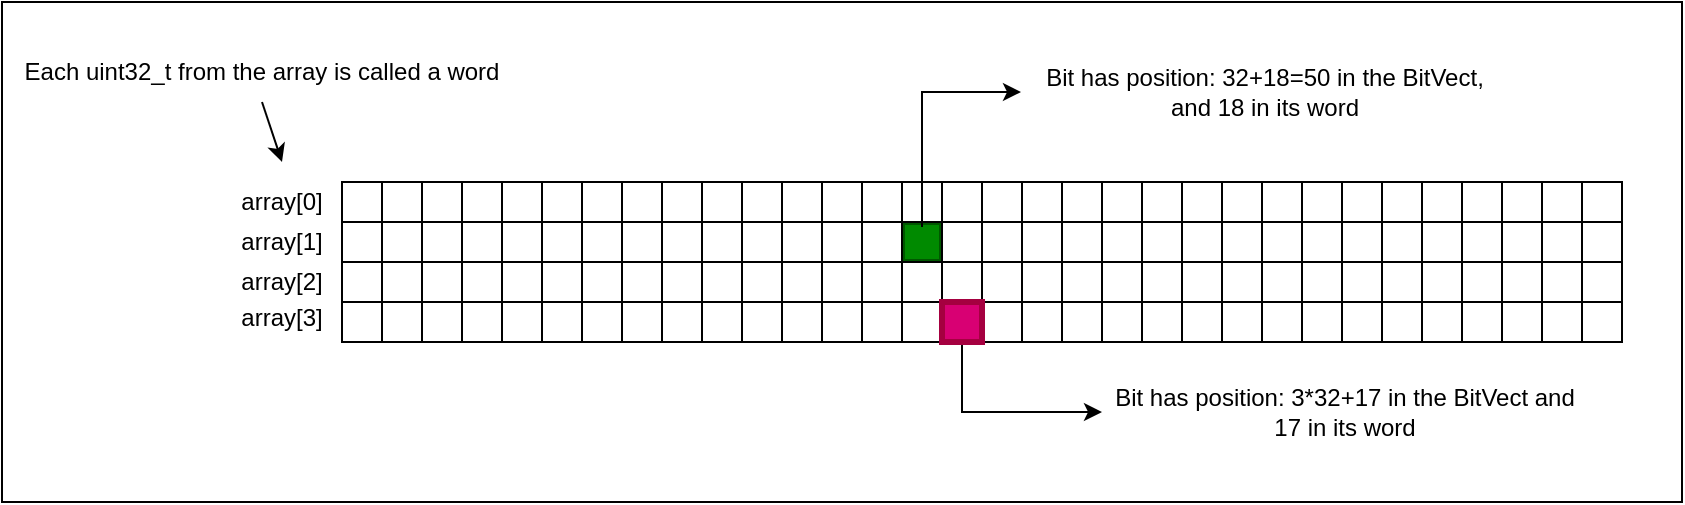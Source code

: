 <mxfile version="20.8.16" type="device"><diagram name="Page-1" id="c_q6Q5cBPocSGvb-p24m"><mxGraphModel dx="928" dy="712" grid="1" gridSize="10" guides="1" tooltips="1" connect="1" arrows="1" fold="1" page="1" pageScale="1" pageWidth="827" pageHeight="1169" math="0" shadow="0"><root><mxCell id="0"/><mxCell id="1" parent="0"/><mxCell id="E0NckeXF04tXd7d8cYUQ-365" value="" style="rounded=0;whiteSpace=wrap;html=1;strokeWidth=1;" vertex="1" parent="1"><mxGeometry x="230" y="30" width="840" height="250" as="geometry"/></mxCell><mxCell id="E0NckeXF04tXd7d8cYUQ-157" value="" style="rounded=0;whiteSpace=wrap;html=1;fillColor=#008a00;strokeColor=#005700;strokeWidth=3;fontColor=#ffffff;" vertex="1" parent="1"><mxGeometry x="680" y="140" width="20" height="20" as="geometry"/></mxCell><mxCell id="E0NckeXF04tXd7d8cYUQ-44" value="" style="rounded=0;whiteSpace=wrap;html=1;" vertex="1" parent="1"><mxGeometry x="500" y="120" width="20" height="20" as="geometry"/></mxCell><mxCell id="E0NckeXF04tXd7d8cYUQ-60" value="" style="shape=image;verticalLabelPosition=bottom;labelBackgroundColor=default;verticalAlign=top;aspect=fixed;imageAspect=0;image=https://cdn-icons-png.flaticon.com/512/5797/5797939.png;" vertex="1" parent="1"><mxGeometry x="502" y="122" width="16" height="16" as="geometry"/></mxCell><mxCell id="E0NckeXF04tXd7d8cYUQ-64" value="" style="rounded=0;whiteSpace=wrap;html=1;" vertex="1" parent="1"><mxGeometry x="460" y="120" width="20" height="20" as="geometry"/></mxCell><mxCell id="E0NckeXF04tXd7d8cYUQ-65" value="" style="rounded=0;whiteSpace=wrap;html=1;" vertex="1" parent="1"><mxGeometry x="480" y="120" width="20" height="20" as="geometry"/></mxCell><mxCell id="E0NckeXF04tXd7d8cYUQ-66" value="" style="shape=image;verticalLabelPosition=bottom;labelBackgroundColor=default;verticalAlign=top;aspect=fixed;imageAspect=0;image=https://cdn-icons-png.flaticon.com/512/5797/5797939.png;" vertex="1" parent="1"><mxGeometry x="462" y="122" width="16" height="16" as="geometry"/></mxCell><mxCell id="E0NckeXF04tXd7d8cYUQ-67" value="" style="shape=image;verticalLabelPosition=bottom;labelBackgroundColor=default;verticalAlign=top;aspect=fixed;imageAspect=0;image=https://cdn-icons-png.flaticon.com/512/1377/1377269.png;" vertex="1" parent="1"><mxGeometry x="482.5" y="122.5" width="15" height="15" as="geometry"/></mxCell><mxCell id="E0NckeXF04tXd7d8cYUQ-72" value="" style="rounded=0;whiteSpace=wrap;html=1;" vertex="1" parent="1"><mxGeometry x="420" y="120" width="20" height="20" as="geometry"/></mxCell><mxCell id="E0NckeXF04tXd7d8cYUQ-73" value="" style="rounded=0;whiteSpace=wrap;html=1;" vertex="1" parent="1"><mxGeometry x="440" y="120" width="20" height="20" as="geometry"/></mxCell><mxCell id="E0NckeXF04tXd7d8cYUQ-74" value="" style="shape=image;verticalLabelPosition=bottom;labelBackgroundColor=default;verticalAlign=top;aspect=fixed;imageAspect=0;image=https://cdn-icons-png.flaticon.com/512/5797/5797939.png;" vertex="1" parent="1"><mxGeometry x="422" y="122" width="16" height="16" as="geometry"/></mxCell><mxCell id="E0NckeXF04tXd7d8cYUQ-75" value="" style="shape=image;verticalLabelPosition=bottom;labelBackgroundColor=default;verticalAlign=top;aspect=fixed;imageAspect=0;image=https://cdn-icons-png.flaticon.com/512/1377/1377269.png;" vertex="1" parent="1"><mxGeometry x="442.5" y="122.5" width="15" height="15" as="geometry"/></mxCell><mxCell id="E0NckeXF04tXd7d8cYUQ-76" value="" style="rounded=0;whiteSpace=wrap;html=1;" vertex="1" parent="1"><mxGeometry x="400" y="120" width="20" height="20" as="geometry"/></mxCell><mxCell id="E0NckeXF04tXd7d8cYUQ-77" value="" style="shape=image;verticalLabelPosition=bottom;labelBackgroundColor=default;verticalAlign=top;aspect=fixed;imageAspect=0;image=https://cdn-icons-png.flaticon.com/512/5797/5797939.png;" vertex="1" parent="1"><mxGeometry x="402" y="122" width="16" height="16" as="geometry"/></mxCell><mxCell id="E0NckeXF04tXd7d8cYUQ-82" value="" style="rounded=0;whiteSpace=wrap;html=1;" vertex="1" parent="1"><mxGeometry x="620" y="120" width="20" height="20" as="geometry"/></mxCell><mxCell id="E0NckeXF04tXd7d8cYUQ-83" value="" style="shape=image;verticalLabelPosition=bottom;labelBackgroundColor=default;verticalAlign=top;aspect=fixed;imageAspect=0;image=https://cdn-icons-png.flaticon.com/512/5797/5797939.png;" vertex="1" parent="1"><mxGeometry x="622" y="122" width="16" height="16" as="geometry"/></mxCell><mxCell id="E0NckeXF04tXd7d8cYUQ-84" value="" style="rounded=0;whiteSpace=wrap;html=1;" vertex="1" parent="1"><mxGeometry x="580" y="120" width="20" height="20" as="geometry"/></mxCell><mxCell id="E0NckeXF04tXd7d8cYUQ-85" value="" style="rounded=0;whiteSpace=wrap;html=1;" vertex="1" parent="1"><mxGeometry x="600" y="120" width="20" height="20" as="geometry"/></mxCell><mxCell id="E0NckeXF04tXd7d8cYUQ-86" value="" style="shape=image;verticalLabelPosition=bottom;labelBackgroundColor=default;verticalAlign=top;aspect=fixed;imageAspect=0;image=https://cdn-icons-png.flaticon.com/512/5797/5797939.png;" vertex="1" parent="1"><mxGeometry x="582" y="122" width="16" height="16" as="geometry"/></mxCell><mxCell id="E0NckeXF04tXd7d8cYUQ-87" value="" style="shape=image;verticalLabelPosition=bottom;labelBackgroundColor=default;verticalAlign=top;aspect=fixed;imageAspect=0;image=https://cdn-icons-png.flaticon.com/512/1377/1377269.png;" vertex="1" parent="1"><mxGeometry x="602.5" y="122.5" width="15" height="15" as="geometry"/></mxCell><mxCell id="E0NckeXF04tXd7d8cYUQ-88" value="" style="rounded=0;whiteSpace=wrap;html=1;" vertex="1" parent="1"><mxGeometry x="540" y="120" width="20" height="20" as="geometry"/></mxCell><mxCell id="E0NckeXF04tXd7d8cYUQ-89" value="" style="rounded=0;whiteSpace=wrap;html=1;" vertex="1" parent="1"><mxGeometry x="560" y="120" width="20" height="20" as="geometry"/></mxCell><mxCell id="E0NckeXF04tXd7d8cYUQ-90" value="" style="shape=image;verticalLabelPosition=bottom;labelBackgroundColor=default;verticalAlign=top;aspect=fixed;imageAspect=0;image=https://cdn-icons-png.flaticon.com/512/5797/5797939.png;" vertex="1" parent="1"><mxGeometry x="542" y="122" width="16" height="16" as="geometry"/></mxCell><mxCell id="E0NckeXF04tXd7d8cYUQ-91" value="" style="shape=image;verticalLabelPosition=bottom;labelBackgroundColor=default;verticalAlign=top;aspect=fixed;imageAspect=0;image=https://cdn-icons-png.flaticon.com/512/1377/1377269.png;" vertex="1" parent="1"><mxGeometry x="562.5" y="122.5" width="15" height="15" as="geometry"/></mxCell><mxCell id="E0NckeXF04tXd7d8cYUQ-92" value="" style="rounded=0;whiteSpace=wrap;html=1;" vertex="1" parent="1"><mxGeometry x="520" y="120" width="20" height="20" as="geometry"/></mxCell><mxCell id="E0NckeXF04tXd7d8cYUQ-93" value="" style="shape=image;verticalLabelPosition=bottom;labelBackgroundColor=default;verticalAlign=top;aspect=fixed;imageAspect=0;image=https://cdn-icons-png.flaticon.com/512/5797/5797939.png;" vertex="1" parent="1"><mxGeometry x="522" y="122" width="16" height="16" as="geometry"/></mxCell><mxCell id="E0NckeXF04tXd7d8cYUQ-94" value="" style="rounded=0;whiteSpace=wrap;html=1;" vertex="1" parent="1"><mxGeometry x="660" y="120" width="20" height="20" as="geometry"/></mxCell><mxCell id="E0NckeXF04tXd7d8cYUQ-95" value="" style="shape=image;verticalLabelPosition=bottom;labelBackgroundColor=default;verticalAlign=top;aspect=fixed;imageAspect=0;image=https://cdn-icons-png.flaticon.com/512/5797/5797939.png;" vertex="1" parent="1"><mxGeometry x="662" y="122" width="16" height="16" as="geometry"/></mxCell><mxCell id="E0NckeXF04tXd7d8cYUQ-96" value="" style="rounded=0;whiteSpace=wrap;html=1;" vertex="1" parent="1"><mxGeometry x="640" y="120" width="20" height="20" as="geometry"/></mxCell><mxCell id="E0NckeXF04tXd7d8cYUQ-97" value="" style="shape=image;verticalLabelPosition=bottom;labelBackgroundColor=default;verticalAlign=top;aspect=fixed;imageAspect=0;image=https://cdn-icons-png.flaticon.com/512/5797/5797939.png;" vertex="1" parent="1"><mxGeometry x="642" y="122" width="16" height="16" as="geometry"/></mxCell><mxCell id="E0NckeXF04tXd7d8cYUQ-98" value="" style="rounded=0;whiteSpace=wrap;html=1;" vertex="1" parent="1"><mxGeometry x="820" y="120" width="20" height="20" as="geometry"/></mxCell><mxCell id="E0NckeXF04tXd7d8cYUQ-99" value="" style="shape=image;verticalLabelPosition=bottom;labelBackgroundColor=default;verticalAlign=top;aspect=fixed;imageAspect=0;image=https://cdn-icons-png.flaticon.com/512/5797/5797939.png;" vertex="1" parent="1"><mxGeometry x="822" y="122" width="16" height="16" as="geometry"/></mxCell><mxCell id="E0NckeXF04tXd7d8cYUQ-100" value="" style="rounded=0;whiteSpace=wrap;html=1;" vertex="1" parent="1"><mxGeometry x="780" y="120" width="20" height="20" as="geometry"/></mxCell><mxCell id="E0NckeXF04tXd7d8cYUQ-101" value="" style="rounded=0;whiteSpace=wrap;html=1;" vertex="1" parent="1"><mxGeometry x="800" y="120" width="20" height="20" as="geometry"/></mxCell><mxCell id="E0NckeXF04tXd7d8cYUQ-102" value="" style="shape=image;verticalLabelPosition=bottom;labelBackgroundColor=default;verticalAlign=top;aspect=fixed;imageAspect=0;image=https://cdn-icons-png.flaticon.com/512/5797/5797939.png;" vertex="1" parent="1"><mxGeometry x="782" y="122" width="16" height="16" as="geometry"/></mxCell><mxCell id="E0NckeXF04tXd7d8cYUQ-103" value="" style="shape=image;verticalLabelPosition=bottom;labelBackgroundColor=default;verticalAlign=top;aspect=fixed;imageAspect=0;image=https://cdn-icons-png.flaticon.com/512/1377/1377269.png;" vertex="1" parent="1"><mxGeometry x="802.5" y="122.5" width="15" height="15" as="geometry"/></mxCell><mxCell id="E0NckeXF04tXd7d8cYUQ-104" value="" style="rounded=0;whiteSpace=wrap;html=1;" vertex="1" parent="1"><mxGeometry x="740" y="120" width="20" height="20" as="geometry"/></mxCell><mxCell id="E0NckeXF04tXd7d8cYUQ-105" value="" style="rounded=0;whiteSpace=wrap;html=1;" vertex="1" parent="1"><mxGeometry x="760" y="120" width="20" height="20" as="geometry"/></mxCell><mxCell id="E0NckeXF04tXd7d8cYUQ-106" value="" style="shape=image;verticalLabelPosition=bottom;labelBackgroundColor=default;verticalAlign=top;aspect=fixed;imageAspect=0;image=https://cdn-icons-png.flaticon.com/512/5797/5797939.png;" vertex="1" parent="1"><mxGeometry x="742" y="122" width="16" height="16" as="geometry"/></mxCell><mxCell id="E0NckeXF04tXd7d8cYUQ-107" value="" style="shape=image;verticalLabelPosition=bottom;labelBackgroundColor=default;verticalAlign=top;aspect=fixed;imageAspect=0;image=https://cdn-icons-png.flaticon.com/512/1377/1377269.png;" vertex="1" parent="1"><mxGeometry x="762.5" y="122.5" width="15" height="15" as="geometry"/></mxCell><mxCell id="E0NckeXF04tXd7d8cYUQ-108" value="" style="rounded=0;whiteSpace=wrap;html=1;" vertex="1" parent="1"><mxGeometry x="720" y="120" width="20" height="20" as="geometry"/></mxCell><mxCell id="E0NckeXF04tXd7d8cYUQ-109" value="" style="shape=image;verticalLabelPosition=bottom;labelBackgroundColor=default;verticalAlign=top;aspect=fixed;imageAspect=0;image=https://cdn-icons-png.flaticon.com/512/5797/5797939.png;" vertex="1" parent="1"><mxGeometry x="722" y="122" width="16" height="16" as="geometry"/></mxCell><mxCell id="E0NckeXF04tXd7d8cYUQ-110" value="" style="rounded=0;whiteSpace=wrap;html=1;" vertex="1" parent="1"><mxGeometry x="700" y="120" width="20" height="20" as="geometry"/></mxCell><mxCell id="E0NckeXF04tXd7d8cYUQ-111" value="" style="shape=image;verticalLabelPosition=bottom;labelBackgroundColor=default;verticalAlign=top;aspect=fixed;imageAspect=0;image=https://cdn-icons-png.flaticon.com/512/5797/5797939.png;" vertex="1" parent="1"><mxGeometry x="702" y="122" width="16" height="16" as="geometry"/></mxCell><mxCell id="E0NckeXF04tXd7d8cYUQ-112" value="" style="rounded=0;whiteSpace=wrap;html=1;" vertex="1" parent="1"><mxGeometry x="680" y="120" width="20" height="20" as="geometry"/></mxCell><mxCell id="E0NckeXF04tXd7d8cYUQ-113" value="" style="shape=image;verticalLabelPosition=bottom;labelBackgroundColor=default;verticalAlign=top;aspect=fixed;imageAspect=0;image=https://cdn-icons-png.flaticon.com/512/5797/5797939.png;" vertex="1" parent="1"><mxGeometry x="682" y="122" width="16" height="16" as="geometry"/></mxCell><mxCell id="E0NckeXF04tXd7d8cYUQ-114" value="" style="rounded=0;whiteSpace=wrap;html=1;" vertex="1" parent="1"><mxGeometry x="840" y="120" width="20" height="20" as="geometry"/></mxCell><mxCell id="E0NckeXF04tXd7d8cYUQ-115" value="" style="shape=image;verticalLabelPosition=bottom;labelBackgroundColor=default;verticalAlign=top;aspect=fixed;imageAspect=0;image=https://cdn-icons-png.flaticon.com/512/5797/5797939.png;" vertex="1" parent="1"><mxGeometry x="842" y="122" width="16" height="16" as="geometry"/></mxCell><mxCell id="E0NckeXF04tXd7d8cYUQ-116" value="" style="rounded=0;whiteSpace=wrap;html=1;" vertex="1" parent="1"><mxGeometry x="1000" y="120" width="20" height="20" as="geometry"/></mxCell><mxCell id="E0NckeXF04tXd7d8cYUQ-117" value="" style="shape=image;verticalLabelPosition=bottom;labelBackgroundColor=default;verticalAlign=top;aspect=fixed;imageAspect=0;image=https://cdn-icons-png.flaticon.com/512/5797/5797939.png;" vertex="1" parent="1"><mxGeometry x="1002" y="122" width="16" height="16" as="geometry"/></mxCell><mxCell id="E0NckeXF04tXd7d8cYUQ-118" value="" style="rounded=0;whiteSpace=wrap;html=1;" vertex="1" parent="1"><mxGeometry x="960" y="120" width="20" height="20" as="geometry"/></mxCell><mxCell id="E0NckeXF04tXd7d8cYUQ-119" value="" style="rounded=0;whiteSpace=wrap;html=1;" vertex="1" parent="1"><mxGeometry x="980" y="120" width="20" height="20" as="geometry"/></mxCell><mxCell id="E0NckeXF04tXd7d8cYUQ-120" value="" style="shape=image;verticalLabelPosition=bottom;labelBackgroundColor=default;verticalAlign=top;aspect=fixed;imageAspect=0;image=https://cdn-icons-png.flaticon.com/512/5797/5797939.png;" vertex="1" parent="1"><mxGeometry x="962" y="122" width="16" height="16" as="geometry"/></mxCell><mxCell id="E0NckeXF04tXd7d8cYUQ-121" value="" style="shape=image;verticalLabelPosition=bottom;labelBackgroundColor=default;verticalAlign=top;aspect=fixed;imageAspect=0;image=https://cdn-icons-png.flaticon.com/512/1377/1377269.png;" vertex="1" parent="1"><mxGeometry x="982.5" y="122.5" width="15" height="15" as="geometry"/></mxCell><mxCell id="E0NckeXF04tXd7d8cYUQ-122" value="" style="rounded=0;whiteSpace=wrap;html=1;" vertex="1" parent="1"><mxGeometry x="920" y="120" width="20" height="20" as="geometry"/></mxCell><mxCell id="E0NckeXF04tXd7d8cYUQ-123" value="" style="rounded=0;whiteSpace=wrap;html=1;" vertex="1" parent="1"><mxGeometry x="940" y="120" width="20" height="20" as="geometry"/></mxCell><mxCell id="E0NckeXF04tXd7d8cYUQ-124" value="" style="shape=image;verticalLabelPosition=bottom;labelBackgroundColor=default;verticalAlign=top;aspect=fixed;imageAspect=0;image=https://cdn-icons-png.flaticon.com/512/5797/5797939.png;" vertex="1" parent="1"><mxGeometry x="922" y="122" width="16" height="16" as="geometry"/></mxCell><mxCell id="E0NckeXF04tXd7d8cYUQ-125" value="" style="shape=image;verticalLabelPosition=bottom;labelBackgroundColor=default;verticalAlign=top;aspect=fixed;imageAspect=0;image=https://cdn-icons-png.flaticon.com/512/1377/1377269.png;" vertex="1" parent="1"><mxGeometry x="942.5" y="122.5" width="15" height="15" as="geometry"/></mxCell><mxCell id="E0NckeXF04tXd7d8cYUQ-126" value="" style="rounded=0;whiteSpace=wrap;html=1;" vertex="1" parent="1"><mxGeometry x="900" y="120" width="20" height="20" as="geometry"/></mxCell><mxCell id="E0NckeXF04tXd7d8cYUQ-127" value="" style="shape=image;verticalLabelPosition=bottom;labelBackgroundColor=default;verticalAlign=top;aspect=fixed;imageAspect=0;image=https://cdn-icons-png.flaticon.com/512/5797/5797939.png;" vertex="1" parent="1"><mxGeometry x="902" y="122" width="16" height="16" as="geometry"/></mxCell><mxCell id="E0NckeXF04tXd7d8cYUQ-128" value="" style="rounded=0;whiteSpace=wrap;html=1;" vertex="1" parent="1"><mxGeometry x="880" y="120" width="20" height="20" as="geometry"/></mxCell><mxCell id="E0NckeXF04tXd7d8cYUQ-129" value="" style="shape=image;verticalLabelPosition=bottom;labelBackgroundColor=default;verticalAlign=top;aspect=fixed;imageAspect=0;image=https://cdn-icons-png.flaticon.com/512/5797/5797939.png;" vertex="1" parent="1"><mxGeometry x="882" y="122" width="16" height="16" as="geometry"/></mxCell><mxCell id="E0NckeXF04tXd7d8cYUQ-130" value="" style="rounded=0;whiteSpace=wrap;html=1;" vertex="1" parent="1"><mxGeometry x="860" y="120" width="20" height="20" as="geometry"/></mxCell><mxCell id="E0NckeXF04tXd7d8cYUQ-131" value="" style="shape=image;verticalLabelPosition=bottom;labelBackgroundColor=default;verticalAlign=top;aspect=fixed;imageAspect=0;image=https://cdn-icons-png.flaticon.com/512/5797/5797939.png;" vertex="1" parent="1"><mxGeometry x="862" y="122" width="16" height="16" as="geometry"/></mxCell><mxCell id="E0NckeXF04tXd7d8cYUQ-132" value="" style="rounded=0;whiteSpace=wrap;html=1;" vertex="1" parent="1"><mxGeometry x="1020" y="120" width="20" height="20" as="geometry"/></mxCell><mxCell id="E0NckeXF04tXd7d8cYUQ-133" value="" style="shape=image;verticalLabelPosition=bottom;labelBackgroundColor=default;verticalAlign=top;aspect=fixed;imageAspect=0;image=https://cdn-icons-png.flaticon.com/512/5797/5797939.png;" vertex="1" parent="1"><mxGeometry x="1022" y="122" width="16" height="16" as="geometry"/></mxCell><mxCell id="E0NckeXF04tXd7d8cYUQ-134" value="" style="rounded=0;whiteSpace=wrap;html=1;" vertex="1" parent="1"><mxGeometry x="620" y="140" width="20" height="20" as="geometry"/></mxCell><mxCell id="E0NckeXF04tXd7d8cYUQ-135" value="" style="shape=image;verticalLabelPosition=bottom;labelBackgroundColor=default;verticalAlign=top;aspect=fixed;imageAspect=0;image=https://cdn-icons-png.flaticon.com/512/5797/5797939.png;" vertex="1" parent="1"><mxGeometry x="622" y="142" width="16" height="16" as="geometry"/></mxCell><mxCell id="E0NckeXF04tXd7d8cYUQ-136" value="" style="rounded=0;whiteSpace=wrap;html=1;" vertex="1" parent="1"><mxGeometry x="580" y="140" width="20" height="20" as="geometry"/></mxCell><mxCell id="E0NckeXF04tXd7d8cYUQ-137" value="" style="rounded=0;whiteSpace=wrap;html=1;" vertex="1" parent="1"><mxGeometry x="600" y="140" width="20" height="20" as="geometry"/></mxCell><mxCell id="E0NckeXF04tXd7d8cYUQ-138" value="" style="shape=image;verticalLabelPosition=bottom;labelBackgroundColor=default;verticalAlign=top;aspect=fixed;imageAspect=0;image=https://cdn-icons-png.flaticon.com/512/5797/5797939.png;" vertex="1" parent="1"><mxGeometry x="582" y="142" width="16" height="16" as="geometry"/></mxCell><mxCell id="E0NckeXF04tXd7d8cYUQ-139" value="" style="shape=image;verticalLabelPosition=bottom;labelBackgroundColor=default;verticalAlign=top;aspect=fixed;imageAspect=0;image=https://cdn-icons-png.flaticon.com/512/1377/1377269.png;" vertex="1" parent="1"><mxGeometry x="602.5" y="142.5" width="15" height="15" as="geometry"/></mxCell><mxCell id="E0NckeXF04tXd7d8cYUQ-140" value="" style="rounded=0;whiteSpace=wrap;html=1;" vertex="1" parent="1"><mxGeometry x="540" y="140" width="20" height="20" as="geometry"/></mxCell><mxCell id="E0NckeXF04tXd7d8cYUQ-141" value="" style="rounded=0;whiteSpace=wrap;html=1;" vertex="1" parent="1"><mxGeometry x="560" y="140" width="20" height="20" as="geometry"/></mxCell><mxCell id="E0NckeXF04tXd7d8cYUQ-142" value="" style="shape=image;verticalLabelPosition=bottom;labelBackgroundColor=default;verticalAlign=top;aspect=fixed;imageAspect=0;image=https://cdn-icons-png.flaticon.com/512/5797/5797939.png;" vertex="1" parent="1"><mxGeometry x="542" y="142" width="16" height="16" as="geometry"/></mxCell><mxCell id="E0NckeXF04tXd7d8cYUQ-143" value="" style="shape=image;verticalLabelPosition=bottom;labelBackgroundColor=default;verticalAlign=top;aspect=fixed;imageAspect=0;image=https://cdn-icons-png.flaticon.com/512/1377/1377269.png;" vertex="1" parent="1"><mxGeometry x="562.5" y="142.5" width="15" height="15" as="geometry"/></mxCell><mxCell id="E0NckeXF04tXd7d8cYUQ-144" value="" style="rounded=0;whiteSpace=wrap;html=1;" vertex="1" parent="1"><mxGeometry x="520" y="140" width="20" height="20" as="geometry"/></mxCell><mxCell id="E0NckeXF04tXd7d8cYUQ-145" value="" style="shape=image;verticalLabelPosition=bottom;labelBackgroundColor=default;verticalAlign=top;aspect=fixed;imageAspect=0;image=https://cdn-icons-png.flaticon.com/512/5797/5797939.png;" vertex="1" parent="1"><mxGeometry x="522" y="142" width="16" height="16" as="geometry"/></mxCell><mxCell id="E0NckeXF04tXd7d8cYUQ-146" value="" style="rounded=0;whiteSpace=wrap;html=1;" vertex="1" parent="1"><mxGeometry x="500" y="140" width="20" height="20" as="geometry"/></mxCell><mxCell id="E0NckeXF04tXd7d8cYUQ-147" value="" style="shape=image;verticalLabelPosition=bottom;labelBackgroundColor=default;verticalAlign=top;aspect=fixed;imageAspect=0;image=https://cdn-icons-png.flaticon.com/512/5797/5797939.png;" vertex="1" parent="1"><mxGeometry x="502" y="142" width="16" height="16" as="geometry"/></mxCell><mxCell id="E0NckeXF04tXd7d8cYUQ-148" value="" style="rounded=0;whiteSpace=wrap;html=1;" vertex="1" parent="1"><mxGeometry x="480" y="140" width="20" height="20" as="geometry"/></mxCell><mxCell id="E0NckeXF04tXd7d8cYUQ-149" value="" style="shape=image;verticalLabelPosition=bottom;labelBackgroundColor=default;verticalAlign=top;aspect=fixed;imageAspect=0;image=https://cdn-icons-png.flaticon.com/512/5797/5797939.png;" vertex="1" parent="1"><mxGeometry x="482" y="142" width="16" height="16" as="geometry"/></mxCell><mxCell id="E0NckeXF04tXd7d8cYUQ-150" value="" style="rounded=0;whiteSpace=wrap;html=1;" vertex="1" parent="1"><mxGeometry x="740" y="140" width="20" height="20" as="geometry"/></mxCell><mxCell id="E0NckeXF04tXd7d8cYUQ-151" value="" style="shape=image;verticalLabelPosition=bottom;labelBackgroundColor=default;verticalAlign=top;aspect=fixed;imageAspect=0;image=https://cdn-icons-png.flaticon.com/512/5797/5797939.png;" vertex="1" parent="1"><mxGeometry x="742" y="142" width="16" height="16" as="geometry"/></mxCell><mxCell id="E0NckeXF04tXd7d8cYUQ-152" value="" style="rounded=0;whiteSpace=wrap;html=1;" vertex="1" parent="1"><mxGeometry x="700" y="140" width="20" height="20" as="geometry"/></mxCell><mxCell id="E0NckeXF04tXd7d8cYUQ-153" value="" style="rounded=0;whiteSpace=wrap;html=1;" vertex="1" parent="1"><mxGeometry x="720" y="140" width="20" height="20" as="geometry"/></mxCell><mxCell id="E0NckeXF04tXd7d8cYUQ-154" value="" style="shape=image;verticalLabelPosition=bottom;labelBackgroundColor=default;verticalAlign=top;aspect=fixed;imageAspect=0;image=https://cdn-icons-png.flaticon.com/512/5797/5797939.png;imageBackground=none;strokeWidth=2;imageBorder=none;" vertex="1" parent="1"><mxGeometry x="702" y="142" width="16" height="16" as="geometry"/></mxCell><mxCell id="E0NckeXF04tXd7d8cYUQ-155" value="" style="shape=image;verticalLabelPosition=bottom;labelBackgroundColor=default;verticalAlign=top;aspect=fixed;imageAspect=0;image=https://cdn-icons-png.flaticon.com/512/1377/1377269.png;" vertex="1" parent="1"><mxGeometry x="722.5" y="142.5" width="15" height="15" as="geometry"/></mxCell><mxCell id="E0NckeXF04tXd7d8cYUQ-156" value="" style="rounded=0;whiteSpace=wrap;html=1;" vertex="1" parent="1"><mxGeometry x="660" y="140" width="20" height="20" as="geometry"/></mxCell><mxCell id="E0NckeXF04tXd7d8cYUQ-158" value="" style="shape=image;verticalLabelPosition=bottom;labelBackgroundColor=default;verticalAlign=top;aspect=fixed;imageAspect=0;image=https://cdn-icons-png.flaticon.com/512/5797/5797939.png;" vertex="1" parent="1"><mxGeometry x="662" y="142" width="16" height="16" as="geometry"/></mxCell><mxCell id="E0NckeXF04tXd7d8cYUQ-160" value="" style="rounded=0;whiteSpace=wrap;html=1;" vertex="1" parent="1"><mxGeometry x="640" y="140" width="20" height="20" as="geometry"/></mxCell><mxCell id="E0NckeXF04tXd7d8cYUQ-161" value="" style="shape=image;verticalLabelPosition=bottom;labelBackgroundColor=default;verticalAlign=top;aspect=fixed;imageAspect=0;image=https://cdn-icons-png.flaticon.com/512/5797/5797939.png;" vertex="1" parent="1"><mxGeometry x="642" y="142" width="16" height="16" as="geometry"/></mxCell><mxCell id="E0NckeXF04tXd7d8cYUQ-162" value="" style="rounded=0;whiteSpace=wrap;html=1;" vertex="1" parent="1"><mxGeometry x="780" y="140" width="20" height="20" as="geometry"/></mxCell><mxCell id="E0NckeXF04tXd7d8cYUQ-163" value="" style="shape=image;verticalLabelPosition=bottom;labelBackgroundColor=default;verticalAlign=top;aspect=fixed;imageAspect=0;image=https://cdn-icons-png.flaticon.com/512/5797/5797939.png;" vertex="1" parent="1"><mxGeometry x="782" y="142" width="16" height="16" as="geometry"/></mxCell><mxCell id="E0NckeXF04tXd7d8cYUQ-164" value="" style="rounded=0;whiteSpace=wrap;html=1;" vertex="1" parent="1"><mxGeometry x="760" y="140" width="20" height="20" as="geometry"/></mxCell><mxCell id="E0NckeXF04tXd7d8cYUQ-165" value="" style="shape=image;verticalLabelPosition=bottom;labelBackgroundColor=default;verticalAlign=top;aspect=fixed;imageAspect=0;image=https://cdn-icons-png.flaticon.com/512/5797/5797939.png;" vertex="1" parent="1"><mxGeometry x="762" y="142" width="16" height="16" as="geometry"/></mxCell><mxCell id="E0NckeXF04tXd7d8cYUQ-166" value="" style="rounded=0;whiteSpace=wrap;html=1;" vertex="1" parent="1"><mxGeometry x="940" y="140" width="20" height="20" as="geometry"/></mxCell><mxCell id="E0NckeXF04tXd7d8cYUQ-167" value="" style="shape=image;verticalLabelPosition=bottom;labelBackgroundColor=default;verticalAlign=top;aspect=fixed;imageAspect=0;image=https://cdn-icons-png.flaticon.com/512/5797/5797939.png;" vertex="1" parent="1"><mxGeometry x="942" y="142" width="16" height="16" as="geometry"/></mxCell><mxCell id="E0NckeXF04tXd7d8cYUQ-168" value="" style="rounded=0;whiteSpace=wrap;html=1;" vertex="1" parent="1"><mxGeometry x="900" y="140" width="20" height="20" as="geometry"/></mxCell><mxCell id="E0NckeXF04tXd7d8cYUQ-169" value="" style="rounded=0;whiteSpace=wrap;html=1;" vertex="1" parent="1"><mxGeometry x="920" y="140" width="20" height="20" as="geometry"/></mxCell><mxCell id="E0NckeXF04tXd7d8cYUQ-170" value="" style="shape=image;verticalLabelPosition=bottom;labelBackgroundColor=default;verticalAlign=top;aspect=fixed;imageAspect=0;image=https://cdn-icons-png.flaticon.com/512/5797/5797939.png;" vertex="1" parent="1"><mxGeometry x="902" y="142" width="16" height="16" as="geometry"/></mxCell><mxCell id="E0NckeXF04tXd7d8cYUQ-171" value="" style="shape=image;verticalLabelPosition=bottom;labelBackgroundColor=default;verticalAlign=top;aspect=fixed;imageAspect=0;image=https://cdn-icons-png.flaticon.com/512/1377/1377269.png;" vertex="1" parent="1"><mxGeometry x="922.5" y="142.5" width="15" height="15" as="geometry"/></mxCell><mxCell id="E0NckeXF04tXd7d8cYUQ-172" value="" style="rounded=0;whiteSpace=wrap;html=1;" vertex="1" parent="1"><mxGeometry x="860" y="140" width="20" height="20" as="geometry"/></mxCell><mxCell id="E0NckeXF04tXd7d8cYUQ-173" value="" style="rounded=0;whiteSpace=wrap;html=1;" vertex="1" parent="1"><mxGeometry x="880" y="140" width="20" height="20" as="geometry"/></mxCell><mxCell id="E0NckeXF04tXd7d8cYUQ-174" value="" style="shape=image;verticalLabelPosition=bottom;labelBackgroundColor=default;verticalAlign=top;aspect=fixed;imageAspect=0;image=https://cdn-icons-png.flaticon.com/512/5797/5797939.png;" vertex="1" parent="1"><mxGeometry x="862" y="142" width="16" height="16" as="geometry"/></mxCell><mxCell id="E0NckeXF04tXd7d8cYUQ-175" value="" style="shape=image;verticalLabelPosition=bottom;labelBackgroundColor=default;verticalAlign=top;aspect=fixed;imageAspect=0;image=https://cdn-icons-png.flaticon.com/512/1377/1377269.png;" vertex="1" parent="1"><mxGeometry x="882.5" y="142.5" width="15" height="15" as="geometry"/></mxCell><mxCell id="E0NckeXF04tXd7d8cYUQ-176" value="" style="rounded=0;whiteSpace=wrap;html=1;" vertex="1" parent="1"><mxGeometry x="840" y="140" width="20" height="20" as="geometry"/></mxCell><mxCell id="E0NckeXF04tXd7d8cYUQ-177" value="" style="shape=image;verticalLabelPosition=bottom;labelBackgroundColor=default;verticalAlign=top;aspect=fixed;imageAspect=0;image=https://cdn-icons-png.flaticon.com/512/5797/5797939.png;" vertex="1" parent="1"><mxGeometry x="842" y="142" width="16" height="16" as="geometry"/></mxCell><mxCell id="E0NckeXF04tXd7d8cYUQ-178" value="" style="rounded=0;whiteSpace=wrap;html=1;" vertex="1" parent="1"><mxGeometry x="820" y="140" width="20" height="20" as="geometry"/></mxCell><mxCell id="E0NckeXF04tXd7d8cYUQ-179" value="" style="shape=image;verticalLabelPosition=bottom;labelBackgroundColor=default;verticalAlign=top;aspect=fixed;imageAspect=0;image=https://cdn-icons-png.flaticon.com/512/5797/5797939.png;" vertex="1" parent="1"><mxGeometry x="822" y="142" width="16" height="16" as="geometry"/></mxCell><mxCell id="E0NckeXF04tXd7d8cYUQ-180" value="" style="rounded=0;whiteSpace=wrap;html=1;" vertex="1" parent="1"><mxGeometry x="800" y="140" width="20" height="20" as="geometry"/></mxCell><mxCell id="E0NckeXF04tXd7d8cYUQ-181" value="" style="shape=image;verticalLabelPosition=bottom;labelBackgroundColor=default;verticalAlign=top;aspect=fixed;imageAspect=0;image=https://cdn-icons-png.flaticon.com/512/5797/5797939.png;" vertex="1" parent="1"><mxGeometry x="802" y="142" width="16" height="16" as="geometry"/></mxCell><mxCell id="E0NckeXF04tXd7d8cYUQ-182" value="" style="rounded=0;whiteSpace=wrap;html=1;" vertex="1" parent="1"><mxGeometry x="960" y="140" width="20" height="20" as="geometry"/></mxCell><mxCell id="E0NckeXF04tXd7d8cYUQ-183" value="" style="shape=image;verticalLabelPosition=bottom;labelBackgroundColor=default;verticalAlign=top;aspect=fixed;imageAspect=0;image=https://cdn-icons-png.flaticon.com/512/5797/5797939.png;" vertex="1" parent="1"><mxGeometry x="962" y="142" width="16" height="16" as="geometry"/></mxCell><mxCell id="E0NckeXF04tXd7d8cYUQ-184" value="" style="rounded=0;whiteSpace=wrap;html=1;" vertex="1" parent="1"><mxGeometry x="440" y="140" width="20" height="20" as="geometry"/></mxCell><mxCell id="E0NckeXF04tXd7d8cYUQ-185" value="" style="shape=image;verticalLabelPosition=bottom;labelBackgroundColor=default;verticalAlign=top;aspect=fixed;imageAspect=0;image=https://cdn-icons-png.flaticon.com/512/5797/5797939.png;" vertex="1" parent="1"><mxGeometry x="442" y="142" width="16" height="16" as="geometry"/></mxCell><mxCell id="E0NckeXF04tXd7d8cYUQ-186" value="" style="rounded=0;whiteSpace=wrap;html=1;" vertex="1" parent="1"><mxGeometry x="400" y="140" width="20" height="20" as="geometry"/></mxCell><mxCell id="E0NckeXF04tXd7d8cYUQ-187" value="" style="rounded=0;whiteSpace=wrap;html=1;" vertex="1" parent="1"><mxGeometry x="420" y="140" width="20" height="20" as="geometry"/></mxCell><mxCell id="E0NckeXF04tXd7d8cYUQ-188" value="" style="shape=image;verticalLabelPosition=bottom;labelBackgroundColor=default;verticalAlign=top;aspect=fixed;imageAspect=0;image=https://cdn-icons-png.flaticon.com/512/5797/5797939.png;" vertex="1" parent="1"><mxGeometry x="402" y="142" width="16" height="16" as="geometry"/></mxCell><mxCell id="E0NckeXF04tXd7d8cYUQ-189" value="" style="shape=image;verticalLabelPosition=bottom;labelBackgroundColor=default;verticalAlign=top;aspect=fixed;imageAspect=0;image=https://cdn-icons-png.flaticon.com/512/1377/1377269.png;" vertex="1" parent="1"><mxGeometry x="422.5" y="142.5" width="15" height="15" as="geometry"/></mxCell><mxCell id="E0NckeXF04tXd7d8cYUQ-194" value="" style="rounded=0;whiteSpace=wrap;html=1;" vertex="1" parent="1"><mxGeometry x="1020" y="140" width="20" height="20" as="geometry"/></mxCell><mxCell id="E0NckeXF04tXd7d8cYUQ-195" value="" style="shape=image;verticalLabelPosition=bottom;labelBackgroundColor=default;verticalAlign=top;aspect=fixed;imageAspect=0;image=https://cdn-icons-png.flaticon.com/512/5797/5797939.png;" vertex="1" parent="1"><mxGeometry x="1022" y="142" width="16" height="16" as="geometry"/></mxCell><mxCell id="E0NckeXF04tXd7d8cYUQ-196" value="" style="rounded=0;whiteSpace=wrap;html=1;" vertex="1" parent="1"><mxGeometry x="1000" y="140" width="20" height="20" as="geometry"/></mxCell><mxCell id="E0NckeXF04tXd7d8cYUQ-197" value="" style="shape=image;verticalLabelPosition=bottom;labelBackgroundColor=default;verticalAlign=top;aspect=fixed;imageAspect=0;image=https://cdn-icons-png.flaticon.com/512/5797/5797939.png;" vertex="1" parent="1"><mxGeometry x="1002" y="142" width="16" height="16" as="geometry"/></mxCell><mxCell id="E0NckeXF04tXd7d8cYUQ-198" value="" style="rounded=0;whiteSpace=wrap;html=1;" vertex="1" parent="1"><mxGeometry x="980" y="140" width="20" height="20" as="geometry"/></mxCell><mxCell id="E0NckeXF04tXd7d8cYUQ-199" value="" style="shape=image;verticalLabelPosition=bottom;labelBackgroundColor=default;verticalAlign=top;aspect=fixed;imageAspect=0;image=https://cdn-icons-png.flaticon.com/512/5797/5797939.png;" vertex="1" parent="1"><mxGeometry x="982" y="142" width="16" height="16" as="geometry"/></mxCell><mxCell id="E0NckeXF04tXd7d8cYUQ-200" value="" style="rounded=0;whiteSpace=wrap;html=1;" vertex="1" parent="1"><mxGeometry x="460" y="140" width="20" height="20" as="geometry"/></mxCell><mxCell id="E0NckeXF04tXd7d8cYUQ-201" value="" style="shape=image;verticalLabelPosition=bottom;labelBackgroundColor=default;verticalAlign=top;aspect=fixed;imageAspect=0;image=https://cdn-icons-png.flaticon.com/512/5797/5797939.png;" vertex="1" parent="1"><mxGeometry x="462" y="142" width="16" height="16" as="geometry"/></mxCell><mxCell id="E0NckeXF04tXd7d8cYUQ-202" value="" style="rounded=0;whiteSpace=wrap;html=1;" vertex="1" parent="1"><mxGeometry x="660" y="160" width="20" height="20" as="geometry"/></mxCell><mxCell id="E0NckeXF04tXd7d8cYUQ-203" value="" style="shape=image;verticalLabelPosition=bottom;labelBackgroundColor=default;verticalAlign=top;aspect=fixed;imageAspect=0;image=https://cdn-icons-png.flaticon.com/512/5797/5797939.png;" vertex="1" parent="1"><mxGeometry x="662" y="162" width="16" height="16" as="geometry"/></mxCell><mxCell id="E0NckeXF04tXd7d8cYUQ-204" value="" style="rounded=0;whiteSpace=wrap;html=1;" vertex="1" parent="1"><mxGeometry x="620" y="160" width="20" height="20" as="geometry"/></mxCell><mxCell id="E0NckeXF04tXd7d8cYUQ-205" value="" style="rounded=0;whiteSpace=wrap;html=1;" vertex="1" parent="1"><mxGeometry x="640" y="160" width="20" height="20" as="geometry"/></mxCell><mxCell id="E0NckeXF04tXd7d8cYUQ-206" value="" style="shape=image;verticalLabelPosition=bottom;labelBackgroundColor=default;verticalAlign=top;aspect=fixed;imageAspect=0;image=https://cdn-icons-png.flaticon.com/512/5797/5797939.png;" vertex="1" parent="1"><mxGeometry x="622" y="162" width="16" height="16" as="geometry"/></mxCell><mxCell id="E0NckeXF04tXd7d8cYUQ-207" value="" style="shape=image;verticalLabelPosition=bottom;labelBackgroundColor=default;verticalAlign=top;aspect=fixed;imageAspect=0;image=https://cdn-icons-png.flaticon.com/512/1377/1377269.png;" vertex="1" parent="1"><mxGeometry x="642.5" y="162.5" width="15" height="15" as="geometry"/></mxCell><mxCell id="E0NckeXF04tXd7d8cYUQ-208" value="" style="rounded=0;whiteSpace=wrap;html=1;" vertex="1" parent="1"><mxGeometry x="580" y="160" width="20" height="20" as="geometry"/></mxCell><mxCell id="E0NckeXF04tXd7d8cYUQ-209" value="" style="rounded=0;whiteSpace=wrap;html=1;" vertex="1" parent="1"><mxGeometry x="600" y="160" width="20" height="20" as="geometry"/></mxCell><mxCell id="E0NckeXF04tXd7d8cYUQ-210" value="" style="shape=image;verticalLabelPosition=bottom;labelBackgroundColor=default;verticalAlign=top;aspect=fixed;imageAspect=0;image=https://cdn-icons-png.flaticon.com/512/5797/5797939.png;" vertex="1" parent="1"><mxGeometry x="582" y="162" width="16" height="16" as="geometry"/></mxCell><mxCell id="E0NckeXF04tXd7d8cYUQ-211" value="" style="shape=image;verticalLabelPosition=bottom;labelBackgroundColor=default;verticalAlign=top;aspect=fixed;imageAspect=0;image=https://cdn-icons-png.flaticon.com/512/1377/1377269.png;" vertex="1" parent="1"><mxGeometry x="602.5" y="162.5" width="15" height="15" as="geometry"/></mxCell><mxCell id="E0NckeXF04tXd7d8cYUQ-212" value="" style="rounded=0;whiteSpace=wrap;html=1;" vertex="1" parent="1"><mxGeometry x="560" y="160" width="20" height="20" as="geometry"/></mxCell><mxCell id="E0NckeXF04tXd7d8cYUQ-213" value="" style="shape=image;verticalLabelPosition=bottom;labelBackgroundColor=default;verticalAlign=top;aspect=fixed;imageAspect=0;image=https://cdn-icons-png.flaticon.com/512/5797/5797939.png;" vertex="1" parent="1"><mxGeometry x="562" y="162" width="16" height="16" as="geometry"/></mxCell><mxCell id="E0NckeXF04tXd7d8cYUQ-214" value="" style="rounded=0;whiteSpace=wrap;html=1;" vertex="1" parent="1"><mxGeometry x="540" y="160" width="20" height="20" as="geometry"/></mxCell><mxCell id="E0NckeXF04tXd7d8cYUQ-215" value="" style="shape=image;verticalLabelPosition=bottom;labelBackgroundColor=default;verticalAlign=top;aspect=fixed;imageAspect=0;image=https://cdn-icons-png.flaticon.com/512/5797/5797939.png;" vertex="1" parent="1"><mxGeometry x="542" y="162" width="16" height="16" as="geometry"/></mxCell><mxCell id="E0NckeXF04tXd7d8cYUQ-216" value="" style="rounded=0;whiteSpace=wrap;html=1;" vertex="1" parent="1"><mxGeometry x="520" y="160" width="20" height="20" as="geometry"/></mxCell><mxCell id="E0NckeXF04tXd7d8cYUQ-217" value="" style="shape=image;verticalLabelPosition=bottom;labelBackgroundColor=default;verticalAlign=top;aspect=fixed;imageAspect=0;image=https://cdn-icons-png.flaticon.com/512/5797/5797939.png;" vertex="1" parent="1"><mxGeometry x="522" y="162" width="16" height="16" as="geometry"/></mxCell><mxCell id="E0NckeXF04tXd7d8cYUQ-218" value="" style="rounded=0;whiteSpace=wrap;html=1;" vertex="1" parent="1"><mxGeometry x="680" y="160" width="20" height="20" as="geometry"/></mxCell><mxCell id="E0NckeXF04tXd7d8cYUQ-219" value="" style="shape=image;verticalLabelPosition=bottom;labelBackgroundColor=default;verticalAlign=top;aspect=fixed;imageAspect=0;image=https://cdn-icons-png.flaticon.com/512/5797/5797939.png;" vertex="1" parent="1"><mxGeometry x="682" y="162" width="16" height="16" as="geometry"/></mxCell><mxCell id="E0NckeXF04tXd7d8cYUQ-220" value="" style="rounded=0;whiteSpace=wrap;html=1;" vertex="1" parent="1"><mxGeometry x="840" y="160" width="20" height="20" as="geometry"/></mxCell><mxCell id="E0NckeXF04tXd7d8cYUQ-221" value="" style="shape=image;verticalLabelPosition=bottom;labelBackgroundColor=default;verticalAlign=top;aspect=fixed;imageAspect=0;image=https://cdn-icons-png.flaticon.com/512/5797/5797939.png;" vertex="1" parent="1"><mxGeometry x="842" y="162" width="16" height="16" as="geometry"/></mxCell><mxCell id="E0NckeXF04tXd7d8cYUQ-222" value="" style="rounded=0;whiteSpace=wrap;html=1;" vertex="1" parent="1"><mxGeometry x="800" y="160" width="20" height="20" as="geometry"/></mxCell><mxCell id="E0NckeXF04tXd7d8cYUQ-223" value="" style="rounded=0;whiteSpace=wrap;html=1;" vertex="1" parent="1"><mxGeometry x="820" y="160" width="20" height="20" as="geometry"/></mxCell><mxCell id="E0NckeXF04tXd7d8cYUQ-224" value="" style="shape=image;verticalLabelPosition=bottom;labelBackgroundColor=default;verticalAlign=top;aspect=fixed;imageAspect=0;image=https://cdn-icons-png.flaticon.com/512/5797/5797939.png;" vertex="1" parent="1"><mxGeometry x="802" y="162" width="16" height="16" as="geometry"/></mxCell><mxCell id="E0NckeXF04tXd7d8cYUQ-225" value="" style="shape=image;verticalLabelPosition=bottom;labelBackgroundColor=default;verticalAlign=top;aspect=fixed;imageAspect=0;image=https://cdn-icons-png.flaticon.com/512/1377/1377269.png;" vertex="1" parent="1"><mxGeometry x="822.5" y="162.5" width="15" height="15" as="geometry"/></mxCell><mxCell id="E0NckeXF04tXd7d8cYUQ-226" value="" style="rounded=0;whiteSpace=wrap;html=1;" vertex="1" parent="1"><mxGeometry x="760" y="160" width="20" height="20" as="geometry"/></mxCell><mxCell id="E0NckeXF04tXd7d8cYUQ-227" value="" style="rounded=0;whiteSpace=wrap;html=1;" vertex="1" parent="1"><mxGeometry x="780" y="160" width="20" height="20" as="geometry"/></mxCell><mxCell id="E0NckeXF04tXd7d8cYUQ-228" value="" style="shape=image;verticalLabelPosition=bottom;labelBackgroundColor=default;verticalAlign=top;aspect=fixed;imageAspect=0;image=https://cdn-icons-png.flaticon.com/512/5797/5797939.png;" vertex="1" parent="1"><mxGeometry x="762" y="162" width="16" height="16" as="geometry"/></mxCell><mxCell id="E0NckeXF04tXd7d8cYUQ-229" value="" style="shape=image;verticalLabelPosition=bottom;labelBackgroundColor=default;verticalAlign=top;aspect=fixed;imageAspect=0;image=https://cdn-icons-png.flaticon.com/512/1377/1377269.png;" vertex="1" parent="1"><mxGeometry x="782.5" y="162.5" width="15" height="15" as="geometry"/></mxCell><mxCell id="E0NckeXF04tXd7d8cYUQ-230" value="" style="rounded=0;whiteSpace=wrap;html=1;" vertex="1" parent="1"><mxGeometry x="740" y="160" width="20" height="20" as="geometry"/></mxCell><mxCell id="E0NckeXF04tXd7d8cYUQ-231" value="" style="shape=image;verticalLabelPosition=bottom;labelBackgroundColor=default;verticalAlign=top;aspect=fixed;imageAspect=0;image=https://cdn-icons-png.flaticon.com/512/5797/5797939.png;" vertex="1" parent="1"><mxGeometry x="742" y="162" width="16" height="16" as="geometry"/></mxCell><mxCell id="E0NckeXF04tXd7d8cYUQ-232" value="" style="rounded=0;whiteSpace=wrap;html=1;" vertex="1" parent="1"><mxGeometry x="720" y="160" width="20" height="20" as="geometry"/></mxCell><mxCell id="E0NckeXF04tXd7d8cYUQ-233" value="" style="shape=image;verticalLabelPosition=bottom;labelBackgroundColor=default;verticalAlign=top;aspect=fixed;imageAspect=0;image=https://cdn-icons-png.flaticon.com/512/5797/5797939.png;" vertex="1" parent="1"><mxGeometry x="722" y="162" width="16" height="16" as="geometry"/></mxCell><mxCell id="E0NckeXF04tXd7d8cYUQ-234" value="" style="rounded=0;whiteSpace=wrap;html=1;" vertex="1" parent="1"><mxGeometry x="700" y="160" width="20" height="20" as="geometry"/></mxCell><mxCell id="E0NckeXF04tXd7d8cYUQ-235" value="" style="shape=image;verticalLabelPosition=bottom;labelBackgroundColor=default;verticalAlign=top;aspect=fixed;imageAspect=0;image=https://cdn-icons-png.flaticon.com/512/5797/5797939.png;" vertex="1" parent="1"><mxGeometry x="702" y="162" width="16" height="16" as="geometry"/></mxCell><mxCell id="E0NckeXF04tXd7d8cYUQ-236" value="" style="rounded=0;whiteSpace=wrap;html=1;" vertex="1" parent="1"><mxGeometry x="860" y="160" width="20" height="20" as="geometry"/></mxCell><mxCell id="E0NckeXF04tXd7d8cYUQ-237" value="" style="shape=image;verticalLabelPosition=bottom;labelBackgroundColor=default;verticalAlign=top;aspect=fixed;imageAspect=0;image=https://cdn-icons-png.flaticon.com/512/5797/5797939.png;" vertex="1" parent="1"><mxGeometry x="862" y="162" width="16" height="16" as="geometry"/></mxCell><mxCell id="E0NckeXF04tXd7d8cYUQ-238" value="" style="rounded=0;whiteSpace=wrap;html=1;" vertex="1" parent="1"><mxGeometry x="660" y="180" width="20" height="20" as="geometry"/></mxCell><mxCell id="E0NckeXF04tXd7d8cYUQ-239" value="" style="shape=image;verticalLabelPosition=bottom;labelBackgroundColor=default;verticalAlign=top;aspect=fixed;imageAspect=0;image=https://cdn-icons-png.flaticon.com/512/5797/5797939.png;" vertex="1" parent="1"><mxGeometry x="662" y="182" width="16" height="16" as="geometry"/></mxCell><mxCell id="E0NckeXF04tXd7d8cYUQ-240" value="" style="rounded=0;whiteSpace=wrap;html=1;" vertex="1" parent="1"><mxGeometry x="620" y="180" width="20" height="20" as="geometry"/></mxCell><mxCell id="E0NckeXF04tXd7d8cYUQ-241" value="" style="rounded=0;whiteSpace=wrap;html=1;" vertex="1" parent="1"><mxGeometry x="640" y="180" width="20" height="20" as="geometry"/></mxCell><mxCell id="E0NckeXF04tXd7d8cYUQ-242" value="" style="shape=image;verticalLabelPosition=bottom;labelBackgroundColor=default;verticalAlign=top;aspect=fixed;imageAspect=0;image=https://cdn-icons-png.flaticon.com/512/5797/5797939.png;" vertex="1" parent="1"><mxGeometry x="622" y="182" width="16" height="16" as="geometry"/></mxCell><mxCell id="E0NckeXF04tXd7d8cYUQ-243" value="" style="shape=image;verticalLabelPosition=bottom;labelBackgroundColor=default;verticalAlign=top;aspect=fixed;imageAspect=0;image=https://cdn-icons-png.flaticon.com/512/1377/1377269.png;" vertex="1" parent="1"><mxGeometry x="642.5" y="182.5" width="15" height="15" as="geometry"/></mxCell><mxCell id="E0NckeXF04tXd7d8cYUQ-244" value="" style="rounded=0;whiteSpace=wrap;html=1;" vertex="1" parent="1"><mxGeometry x="600" y="180" width="20" height="20" as="geometry"/></mxCell><mxCell id="E0NckeXF04tXd7d8cYUQ-245" value="" style="shape=image;verticalLabelPosition=bottom;labelBackgroundColor=default;verticalAlign=top;aspect=fixed;imageAspect=0;image=https://cdn-icons-png.flaticon.com/512/1377/1377269.png;" vertex="1" parent="1"><mxGeometry x="602.5" y="182.5" width="15" height="15" as="geometry"/></mxCell><mxCell id="E0NckeXF04tXd7d8cYUQ-248" value="" style="rounded=0;whiteSpace=wrap;html=1;" vertex="1" parent="1"><mxGeometry x="680" y="180" width="20" height="20" as="geometry"/></mxCell><mxCell id="E0NckeXF04tXd7d8cYUQ-249" value="" style="shape=image;verticalLabelPosition=bottom;labelBackgroundColor=default;verticalAlign=top;aspect=fixed;imageAspect=0;image=https://cdn-icons-png.flaticon.com/512/5797/5797939.png;" vertex="1" parent="1"><mxGeometry x="682" y="182" width="16" height="16" as="geometry"/></mxCell><mxCell id="E0NckeXF04tXd7d8cYUQ-250" value="" style="rounded=0;whiteSpace=wrap;html=1;" vertex="1" parent="1"><mxGeometry x="860" y="180" width="20" height="20" as="geometry"/></mxCell><mxCell id="E0NckeXF04tXd7d8cYUQ-251" value="" style="shape=image;verticalLabelPosition=bottom;labelBackgroundColor=default;verticalAlign=top;aspect=fixed;imageAspect=0;image=https://cdn-icons-png.flaticon.com/512/5797/5797939.png;" vertex="1" parent="1"><mxGeometry x="862" y="182" width="16" height="16" as="geometry"/></mxCell><mxCell id="E0NckeXF04tXd7d8cYUQ-252" value="" style="rounded=0;whiteSpace=wrap;html=1;" vertex="1" parent="1"><mxGeometry x="820" y="180" width="20" height="20" as="geometry"/></mxCell><mxCell id="E0NckeXF04tXd7d8cYUQ-253" value="" style="rounded=0;whiteSpace=wrap;html=1;" vertex="1" parent="1"><mxGeometry x="840" y="180" width="20" height="20" as="geometry"/></mxCell><mxCell id="E0NckeXF04tXd7d8cYUQ-254" value="" style="shape=image;verticalLabelPosition=bottom;labelBackgroundColor=default;verticalAlign=top;aspect=fixed;imageAspect=0;image=https://cdn-icons-png.flaticon.com/512/5797/5797939.png;" vertex="1" parent="1"><mxGeometry x="822" y="182" width="16" height="16" as="geometry"/></mxCell><mxCell id="E0NckeXF04tXd7d8cYUQ-255" value="" style="shape=image;verticalLabelPosition=bottom;labelBackgroundColor=default;verticalAlign=top;aspect=fixed;imageAspect=0;image=https://cdn-icons-png.flaticon.com/512/1377/1377269.png;" vertex="1" parent="1"><mxGeometry x="842.5" y="182.5" width="15" height="15" as="geometry"/></mxCell><mxCell id="E0NckeXF04tXd7d8cYUQ-256" value="" style="rounded=0;whiteSpace=wrap;html=1;" vertex="1" parent="1"><mxGeometry x="780" y="180" width="20" height="20" as="geometry"/></mxCell><mxCell id="E0NckeXF04tXd7d8cYUQ-257" value="" style="rounded=0;whiteSpace=wrap;html=1;" vertex="1" parent="1"><mxGeometry x="800" y="180" width="20" height="20" as="geometry"/></mxCell><mxCell id="E0NckeXF04tXd7d8cYUQ-258" value="" style="shape=image;verticalLabelPosition=bottom;labelBackgroundColor=default;verticalAlign=top;aspect=fixed;imageAspect=0;image=https://cdn-icons-png.flaticon.com/512/5797/5797939.png;" vertex="1" parent="1"><mxGeometry x="782" y="182" width="16" height="16" as="geometry"/></mxCell><mxCell id="E0NckeXF04tXd7d8cYUQ-259" value="" style="shape=image;verticalLabelPosition=bottom;labelBackgroundColor=default;verticalAlign=top;aspect=fixed;imageAspect=0;image=https://cdn-icons-png.flaticon.com/512/1377/1377269.png;" vertex="1" parent="1"><mxGeometry x="802.5" y="182.5" width="15" height="15" as="geometry"/></mxCell><mxCell id="E0NckeXF04tXd7d8cYUQ-260" value="" style="rounded=0;whiteSpace=wrap;html=1;" vertex="1" parent="1"><mxGeometry x="760" y="180" width="20" height="20" as="geometry"/></mxCell><mxCell id="E0NckeXF04tXd7d8cYUQ-261" value="" style="shape=image;verticalLabelPosition=bottom;labelBackgroundColor=default;verticalAlign=top;aspect=fixed;imageAspect=0;image=https://cdn-icons-png.flaticon.com/512/5797/5797939.png;" vertex="1" parent="1"><mxGeometry x="762" y="182" width="16" height="16" as="geometry"/></mxCell><mxCell id="E0NckeXF04tXd7d8cYUQ-262" value="" style="rounded=0;whiteSpace=wrap;html=1;" vertex="1" parent="1"><mxGeometry x="740" y="180" width="20" height="20" as="geometry"/></mxCell><mxCell id="E0NckeXF04tXd7d8cYUQ-263" value="" style="shape=image;verticalLabelPosition=bottom;labelBackgroundColor=default;verticalAlign=top;aspect=fixed;imageAspect=0;image=https://cdn-icons-png.flaticon.com/512/5797/5797939.png;" vertex="1" parent="1"><mxGeometry x="742" y="182" width="16" height="16" as="geometry"/></mxCell><mxCell id="E0NckeXF04tXd7d8cYUQ-264" value="" style="rounded=0;whiteSpace=wrap;html=1;" vertex="1" parent="1"><mxGeometry x="720" y="180" width="20" height="20" as="geometry"/></mxCell><mxCell id="E0NckeXF04tXd7d8cYUQ-265" value="" style="shape=image;verticalLabelPosition=bottom;labelBackgroundColor=default;verticalAlign=top;aspect=fixed;imageAspect=0;image=https://cdn-icons-png.flaticon.com/512/5797/5797939.png;" vertex="1" parent="1"><mxGeometry x="722" y="182" width="16" height="16" as="geometry"/></mxCell><mxCell id="E0NckeXF04tXd7d8cYUQ-266" value="" style="rounded=0;whiteSpace=wrap;html=1;" vertex="1" parent="1"><mxGeometry x="880" y="180" width="20" height="20" as="geometry"/></mxCell><mxCell id="E0NckeXF04tXd7d8cYUQ-267" value="" style="shape=image;verticalLabelPosition=bottom;labelBackgroundColor=default;verticalAlign=top;aspect=fixed;imageAspect=0;image=https://cdn-icons-png.flaticon.com/512/5797/5797939.png;" vertex="1" parent="1"><mxGeometry x="882" y="182" width="16" height="16" as="geometry"/></mxCell><mxCell id="E0NckeXF04tXd7d8cYUQ-268" value="" style="rounded=0;whiteSpace=wrap;html=1;" vertex="1" parent="1"><mxGeometry x="940" y="180" width="20" height="20" as="geometry"/></mxCell><mxCell id="E0NckeXF04tXd7d8cYUQ-269" value="" style="shape=image;verticalLabelPosition=bottom;labelBackgroundColor=default;verticalAlign=top;aspect=fixed;imageAspect=0;image=https://cdn-icons-png.flaticon.com/512/5797/5797939.png;" vertex="1" parent="1"><mxGeometry x="942" y="182" width="16" height="16" as="geometry"/></mxCell><mxCell id="E0NckeXF04tXd7d8cYUQ-270" value="" style="rounded=0;whiteSpace=wrap;html=1;" vertex="1" parent="1"><mxGeometry x="920" y="180" width="20" height="20" as="geometry"/></mxCell><mxCell id="E0NckeXF04tXd7d8cYUQ-271" value="" style="shape=image;verticalLabelPosition=bottom;labelBackgroundColor=default;verticalAlign=top;aspect=fixed;imageAspect=0;image=https://cdn-icons-png.flaticon.com/512/5797/5797939.png;" vertex="1" parent="1"><mxGeometry x="922" y="182" width="16" height="16" as="geometry"/></mxCell><mxCell id="E0NckeXF04tXd7d8cYUQ-272" value="" style="rounded=0;whiteSpace=wrap;html=1;" vertex="1" parent="1"><mxGeometry x="900" y="180" width="20" height="20" as="geometry"/></mxCell><mxCell id="E0NckeXF04tXd7d8cYUQ-273" value="" style="shape=image;verticalLabelPosition=bottom;labelBackgroundColor=default;verticalAlign=top;aspect=fixed;imageAspect=0;image=https://cdn-icons-png.flaticon.com/512/5797/5797939.png;" vertex="1" parent="1"><mxGeometry x="902" y="182" width="16" height="16" as="geometry"/></mxCell><mxCell id="E0NckeXF04tXd7d8cYUQ-275" value="" style="rounded=0;whiteSpace=wrap;html=1;" vertex="1" parent="1"><mxGeometry x="880" y="160" width="20" height="20" as="geometry"/></mxCell><mxCell id="E0NckeXF04tXd7d8cYUQ-276" value="" style="shape=image;verticalLabelPosition=bottom;labelBackgroundColor=default;verticalAlign=top;aspect=fixed;imageAspect=0;image=https://cdn-icons-png.flaticon.com/512/5797/5797939.png;" vertex="1" parent="1"><mxGeometry x="882" y="162" width="16" height="16" as="geometry"/></mxCell><mxCell id="E0NckeXF04tXd7d8cYUQ-277" value="" style="rounded=0;whiteSpace=wrap;html=1;" vertex="1" parent="1"><mxGeometry x="940" y="160" width="20" height="20" as="geometry"/></mxCell><mxCell id="E0NckeXF04tXd7d8cYUQ-278" value="" style="shape=image;verticalLabelPosition=bottom;labelBackgroundColor=default;verticalAlign=top;aspect=fixed;imageAspect=0;image=https://cdn-icons-png.flaticon.com/512/5797/5797939.png;" vertex="1" parent="1"><mxGeometry x="942" y="162" width="16" height="16" as="geometry"/></mxCell><mxCell id="E0NckeXF04tXd7d8cYUQ-279" value="" style="rounded=0;whiteSpace=wrap;html=1;" vertex="1" parent="1"><mxGeometry x="920" y="160" width="20" height="20" as="geometry"/></mxCell><mxCell id="E0NckeXF04tXd7d8cYUQ-280" value="" style="shape=image;verticalLabelPosition=bottom;labelBackgroundColor=default;verticalAlign=top;aspect=fixed;imageAspect=0;image=https://cdn-icons-png.flaticon.com/512/5797/5797939.png;" vertex="1" parent="1"><mxGeometry x="922" y="162" width="16" height="16" as="geometry"/></mxCell><mxCell id="E0NckeXF04tXd7d8cYUQ-281" value="" style="rounded=0;whiteSpace=wrap;html=1;" vertex="1" parent="1"><mxGeometry x="900" y="160" width="20" height="20" as="geometry"/></mxCell><mxCell id="E0NckeXF04tXd7d8cYUQ-282" value="" style="shape=image;verticalLabelPosition=bottom;labelBackgroundColor=default;verticalAlign=top;aspect=fixed;imageAspect=0;image=https://cdn-icons-png.flaticon.com/512/5797/5797939.png;" vertex="1" parent="1"><mxGeometry x="902" y="162" width="16" height="16" as="geometry"/></mxCell><mxCell id="E0NckeXF04tXd7d8cYUQ-283" value="" style="rounded=0;whiteSpace=wrap;html=1;" vertex="1" parent="1"><mxGeometry x="440" y="160" width="20" height="20" as="geometry"/></mxCell><mxCell id="E0NckeXF04tXd7d8cYUQ-284" value="" style="shape=image;verticalLabelPosition=bottom;labelBackgroundColor=default;verticalAlign=top;aspect=fixed;imageAspect=0;image=https://cdn-icons-png.flaticon.com/512/5797/5797939.png;" vertex="1" parent="1"><mxGeometry x="442" y="162" width="16" height="16" as="geometry"/></mxCell><mxCell id="E0NckeXF04tXd7d8cYUQ-285" value="" style="rounded=0;whiteSpace=wrap;html=1;" vertex="1" parent="1"><mxGeometry x="500" y="160" width="20" height="20" as="geometry"/></mxCell><mxCell id="E0NckeXF04tXd7d8cYUQ-286" value="" style="shape=image;verticalLabelPosition=bottom;labelBackgroundColor=default;verticalAlign=top;aspect=fixed;imageAspect=0;image=https://cdn-icons-png.flaticon.com/512/5797/5797939.png;" vertex="1" parent="1"><mxGeometry x="502" y="162" width="16" height="16" as="geometry"/></mxCell><mxCell id="E0NckeXF04tXd7d8cYUQ-287" value="" style="rounded=0;whiteSpace=wrap;html=1;" vertex="1" parent="1"><mxGeometry x="480" y="160" width="20" height="20" as="geometry"/></mxCell><mxCell id="E0NckeXF04tXd7d8cYUQ-288" value="" style="shape=image;verticalLabelPosition=bottom;labelBackgroundColor=default;verticalAlign=top;aspect=fixed;imageAspect=0;image=https://cdn-icons-png.flaticon.com/512/5797/5797939.png;" vertex="1" parent="1"><mxGeometry x="482" y="162" width="16" height="16" as="geometry"/></mxCell><mxCell id="E0NckeXF04tXd7d8cYUQ-289" value="" style="rounded=0;whiteSpace=wrap;html=1;" vertex="1" parent="1"><mxGeometry x="460" y="160" width="20" height="20" as="geometry"/></mxCell><mxCell id="E0NckeXF04tXd7d8cYUQ-290" value="" style="shape=image;verticalLabelPosition=bottom;labelBackgroundColor=default;verticalAlign=top;aspect=fixed;imageAspect=0;image=https://cdn-icons-png.flaticon.com/512/5797/5797939.png;" vertex="1" parent="1"><mxGeometry x="462" y="162" width="16" height="16" as="geometry"/></mxCell><mxCell id="E0NckeXF04tXd7d8cYUQ-291" value="" style="rounded=0;whiteSpace=wrap;html=1;" vertex="1" parent="1"><mxGeometry x="420" y="160" width="20" height="20" as="geometry"/></mxCell><mxCell id="E0NckeXF04tXd7d8cYUQ-292" value="" style="shape=image;verticalLabelPosition=bottom;labelBackgroundColor=default;verticalAlign=top;aspect=fixed;imageAspect=0;image=https://cdn-icons-png.flaticon.com/512/5797/5797939.png;" vertex="1" parent="1"><mxGeometry x="422" y="162" width="16" height="16" as="geometry"/></mxCell><mxCell id="E0NckeXF04tXd7d8cYUQ-294" value="" style="rounded=0;whiteSpace=wrap;html=1;" vertex="1" parent="1"><mxGeometry x="400" y="160" width="20" height="20" as="geometry"/></mxCell><mxCell id="E0NckeXF04tXd7d8cYUQ-296" value="" style="shape=image;verticalLabelPosition=bottom;labelBackgroundColor=default;verticalAlign=top;aspect=fixed;imageAspect=0;image=https://cdn-icons-png.flaticon.com/512/1377/1377269.png;" vertex="1" parent="1"><mxGeometry x="402.5" y="162.5" width="15" height="15" as="geometry"/></mxCell><mxCell id="E0NckeXF04tXd7d8cYUQ-303" value="" style="rounded=0;whiteSpace=wrap;html=1;" vertex="1" parent="1"><mxGeometry x="580" y="180" width="20" height="20" as="geometry"/></mxCell><mxCell id="E0NckeXF04tXd7d8cYUQ-304" value="" style="shape=image;verticalLabelPosition=bottom;labelBackgroundColor=default;verticalAlign=top;aspect=fixed;imageAspect=0;image=https://cdn-icons-png.flaticon.com/512/5797/5797939.png;" vertex="1" parent="1"><mxGeometry x="582" y="182" width="16" height="16" as="geometry"/></mxCell><mxCell id="E0NckeXF04tXd7d8cYUQ-305" value="" style="rounded=0;whiteSpace=wrap;html=1;" vertex="1" parent="1"><mxGeometry x="560" y="180" width="20" height="20" as="geometry"/></mxCell><mxCell id="E0NckeXF04tXd7d8cYUQ-306" value="" style="shape=image;verticalLabelPosition=bottom;labelBackgroundColor=default;verticalAlign=top;aspect=fixed;imageAspect=0;image=https://cdn-icons-png.flaticon.com/512/5797/5797939.png;" vertex="1" parent="1"><mxGeometry x="562" y="182" width="16" height="16" as="geometry"/></mxCell><mxCell id="E0NckeXF04tXd7d8cYUQ-307" value="" style="rounded=0;whiteSpace=wrap;html=1;" vertex="1" parent="1"><mxGeometry x="980" y="180" width="20" height="20" as="geometry"/></mxCell><mxCell id="E0NckeXF04tXd7d8cYUQ-308" value="" style="shape=image;verticalLabelPosition=bottom;labelBackgroundColor=default;verticalAlign=top;aspect=fixed;imageAspect=0;image=https://cdn-icons-png.flaticon.com/512/5797/5797939.png;" vertex="1" parent="1"><mxGeometry x="982" y="182" width="16" height="16" as="geometry"/></mxCell><mxCell id="E0NckeXF04tXd7d8cYUQ-309" value="" style="rounded=0;whiteSpace=wrap;html=1;" vertex="1" parent="1"><mxGeometry x="960" y="180" width="20" height="20" as="geometry"/></mxCell><mxCell id="E0NckeXF04tXd7d8cYUQ-310" value="" style="shape=image;verticalLabelPosition=bottom;labelBackgroundColor=default;verticalAlign=top;aspect=fixed;imageAspect=0;image=https://cdn-icons-png.flaticon.com/512/5797/5797939.png;" vertex="1" parent="1"><mxGeometry x="962" y="182" width="16" height="16" as="geometry"/></mxCell><mxCell id="E0NckeXF04tXd7d8cYUQ-311" value="" style="rounded=0;whiteSpace=wrap;html=1;" vertex="1" parent="1"><mxGeometry x="520" y="180" width="20" height="20" as="geometry"/></mxCell><mxCell id="E0NckeXF04tXd7d8cYUQ-312" value="" style="rounded=0;whiteSpace=wrap;html=1;" vertex="1" parent="1"><mxGeometry x="540" y="180" width="20" height="20" as="geometry"/></mxCell><mxCell id="E0NckeXF04tXd7d8cYUQ-313" value="" style="shape=image;verticalLabelPosition=bottom;labelBackgroundColor=default;verticalAlign=top;aspect=fixed;imageAspect=0;image=https://cdn-icons-png.flaticon.com/512/5797/5797939.png;" vertex="1" parent="1"><mxGeometry x="522" y="182" width="16" height="16" as="geometry"/></mxCell><mxCell id="E0NckeXF04tXd7d8cYUQ-314" value="" style="shape=image;verticalLabelPosition=bottom;labelBackgroundColor=default;verticalAlign=top;aspect=fixed;imageAspect=0;image=https://cdn-icons-png.flaticon.com/512/1377/1377269.png;" vertex="1" parent="1"><mxGeometry x="542.5" y="182.5" width="15" height="15" as="geometry"/></mxCell><mxCell id="E0NckeXF04tXd7d8cYUQ-315" value="" style="rounded=0;whiteSpace=wrap;html=1;" vertex="1" parent="1"><mxGeometry x="500" y="180" width="20" height="20" as="geometry"/></mxCell><mxCell id="E0NckeXF04tXd7d8cYUQ-316" value="" style="shape=image;verticalLabelPosition=bottom;labelBackgroundColor=default;verticalAlign=top;aspect=fixed;imageAspect=0;image=https://cdn-icons-png.flaticon.com/512/5797/5797939.png;" vertex="1" parent="1"><mxGeometry x="502" y="182" width="16" height="16" as="geometry"/></mxCell><mxCell id="E0NckeXF04tXd7d8cYUQ-317" value="" style="rounded=0;whiteSpace=wrap;html=1;" vertex="1" parent="1"><mxGeometry x="480" y="180" width="20" height="20" as="geometry"/></mxCell><mxCell id="E0NckeXF04tXd7d8cYUQ-318" value="" style="shape=image;verticalLabelPosition=bottom;labelBackgroundColor=default;verticalAlign=top;aspect=fixed;imageAspect=0;image=https://cdn-icons-png.flaticon.com/512/5797/5797939.png;" vertex="1" parent="1"><mxGeometry x="482" y="182" width="16" height="16" as="geometry"/></mxCell><mxCell id="E0NckeXF04tXd7d8cYUQ-319" value="" style="rounded=0;whiteSpace=wrap;html=1;" vertex="1" parent="1"><mxGeometry x="460" y="180" width="20" height="20" as="geometry"/></mxCell><mxCell id="E0NckeXF04tXd7d8cYUQ-320" value="" style="shape=image;verticalLabelPosition=bottom;labelBackgroundColor=default;verticalAlign=top;aspect=fixed;imageAspect=0;image=https://cdn-icons-png.flaticon.com/512/5797/5797939.png;" vertex="1" parent="1"><mxGeometry x="462" y="182" width="16" height="16" as="geometry"/></mxCell><mxCell id="E0NckeXF04tXd7d8cYUQ-331" value="" style="rounded=0;whiteSpace=wrap;html=1;" vertex="1" parent="1"><mxGeometry x="440" y="180" width="20" height="20" as="geometry"/></mxCell><mxCell id="E0NckeXF04tXd7d8cYUQ-332" value="" style="shape=image;verticalLabelPosition=bottom;labelBackgroundColor=default;verticalAlign=top;aspect=fixed;imageAspect=0;image=https://cdn-icons-png.flaticon.com/512/5797/5797939.png;" vertex="1" parent="1"><mxGeometry x="442" y="182" width="16" height="16" as="geometry"/></mxCell><mxCell id="E0NckeXF04tXd7d8cYUQ-333" value="" style="rounded=0;whiteSpace=wrap;html=1;" vertex="1" parent="1"><mxGeometry x="400" y="180" width="20" height="20" as="geometry"/></mxCell><mxCell id="E0NckeXF04tXd7d8cYUQ-334" value="" style="rounded=0;whiteSpace=wrap;html=1;" vertex="1" parent="1"><mxGeometry x="420" y="180" width="20" height="20" as="geometry"/></mxCell><mxCell id="E0NckeXF04tXd7d8cYUQ-335" value="" style="shape=image;verticalLabelPosition=bottom;labelBackgroundColor=default;verticalAlign=top;aspect=fixed;imageAspect=0;image=https://cdn-icons-png.flaticon.com/512/5797/5797939.png;" vertex="1" parent="1"><mxGeometry x="402" y="182" width="16" height="16" as="geometry"/></mxCell><mxCell id="E0NckeXF04tXd7d8cYUQ-336" value="" style="shape=image;verticalLabelPosition=bottom;labelBackgroundColor=default;verticalAlign=top;aspect=fixed;imageAspect=0;image=https://cdn-icons-png.flaticon.com/512/1377/1377269.png;" vertex="1" parent="1"><mxGeometry x="422.5" y="182.5" width="15" height="15" as="geometry"/></mxCell><mxCell id="E0NckeXF04tXd7d8cYUQ-342" value="" style="rounded=0;whiteSpace=wrap;html=1;" vertex="1" parent="1"><mxGeometry x="980" y="160" width="20" height="20" as="geometry"/></mxCell><mxCell id="E0NckeXF04tXd7d8cYUQ-343" value="" style="shape=image;verticalLabelPosition=bottom;labelBackgroundColor=default;verticalAlign=top;aspect=fixed;imageAspect=0;image=https://cdn-icons-png.flaticon.com/512/5797/5797939.png;" vertex="1" parent="1"><mxGeometry x="982" y="162" width="16" height="16" as="geometry"/></mxCell><mxCell id="E0NckeXF04tXd7d8cYUQ-344" value="" style="rounded=0;whiteSpace=wrap;html=1;" vertex="1" parent="1"><mxGeometry x="960" y="160" width="20" height="20" as="geometry"/></mxCell><mxCell id="E0NckeXF04tXd7d8cYUQ-345" value="" style="shape=image;verticalLabelPosition=bottom;labelBackgroundColor=default;verticalAlign=top;aspect=fixed;imageAspect=0;image=https://cdn-icons-png.flaticon.com/512/5797/5797939.png;" vertex="1" parent="1"><mxGeometry x="962" y="162" width="16" height="16" as="geometry"/></mxCell><mxCell id="E0NckeXF04tXd7d8cYUQ-346" value="" style="rounded=0;whiteSpace=wrap;html=1;" vertex="1" parent="1"><mxGeometry x="1020" y="180" width="20" height="20" as="geometry"/></mxCell><mxCell id="E0NckeXF04tXd7d8cYUQ-347" value="" style="shape=image;verticalLabelPosition=bottom;labelBackgroundColor=default;verticalAlign=top;aspect=fixed;imageAspect=0;image=https://cdn-icons-png.flaticon.com/512/5797/5797939.png;" vertex="1" parent="1"><mxGeometry x="1022" y="182" width="16" height="16" as="geometry"/></mxCell><mxCell id="E0NckeXF04tXd7d8cYUQ-348" value="" style="rounded=0;whiteSpace=wrap;html=1;" vertex="1" parent="1"><mxGeometry x="1000" y="180" width="20" height="20" as="geometry"/></mxCell><mxCell id="E0NckeXF04tXd7d8cYUQ-349" value="" style="shape=image;verticalLabelPosition=bottom;labelBackgroundColor=default;verticalAlign=top;aspect=fixed;imageAspect=0;image=https://cdn-icons-png.flaticon.com/512/5797/5797939.png;" vertex="1" parent="1"><mxGeometry x="1002" y="182" width="16" height="16" as="geometry"/></mxCell><mxCell id="E0NckeXF04tXd7d8cYUQ-350" value="" style="rounded=0;whiteSpace=wrap;html=1;" vertex="1" parent="1"><mxGeometry x="1020" y="160" width="20" height="20" as="geometry"/></mxCell><mxCell id="E0NckeXF04tXd7d8cYUQ-351" value="" style="shape=image;verticalLabelPosition=bottom;labelBackgroundColor=default;verticalAlign=top;aspect=fixed;imageAspect=0;image=https://cdn-icons-png.flaticon.com/512/5797/5797939.png;" vertex="1" parent="1"><mxGeometry x="1022" y="162" width="16" height="16" as="geometry"/></mxCell><mxCell id="E0NckeXF04tXd7d8cYUQ-352" value="" style="rounded=0;whiteSpace=wrap;html=1;" vertex="1" parent="1"><mxGeometry x="1000" y="160" width="20" height="20" as="geometry"/></mxCell><mxCell id="E0NckeXF04tXd7d8cYUQ-353" value="" style="shape=image;verticalLabelPosition=bottom;labelBackgroundColor=default;verticalAlign=top;aspect=fixed;imageAspect=0;image=https://cdn-icons-png.flaticon.com/512/5797/5797939.png;" vertex="1" parent="1"><mxGeometry x="1002" y="162" width="16" height="16" as="geometry"/></mxCell><mxCell id="E0NckeXF04tXd7d8cYUQ-354" value="array[0]" style="text;html=1;strokeColor=none;fillColor=none;align=center;verticalAlign=middle;whiteSpace=wrap;rounded=0;" vertex="1" parent="1"><mxGeometry x="340" y="122.5" width="60" height="15" as="geometry"/></mxCell><mxCell id="E0NckeXF04tXd7d8cYUQ-355" value="array[1]" style="text;html=1;strokeColor=none;fillColor=none;align=center;verticalAlign=middle;whiteSpace=wrap;rounded=0;" vertex="1" parent="1"><mxGeometry x="340" y="142.5" width="60" height="15" as="geometry"/></mxCell><mxCell id="E0NckeXF04tXd7d8cYUQ-356" value="array[2]" style="text;html=1;strokeColor=none;fillColor=none;align=center;verticalAlign=middle;whiteSpace=wrap;rounded=0;" vertex="1" parent="1"><mxGeometry x="340" y="162.5" width="60" height="15" as="geometry"/></mxCell><mxCell id="E0NckeXF04tXd7d8cYUQ-357" value="array[3]" style="text;html=1;strokeColor=none;fillColor=none;align=center;verticalAlign=middle;whiteSpace=wrap;rounded=0;" vertex="1" parent="1"><mxGeometry x="340" y="180" width="60" height="15" as="geometry"/></mxCell><mxCell id="E0NckeXF04tXd7d8cYUQ-358" style="edgeStyle=orthogonalEdgeStyle;rounded=0;orthogonalLoop=1;jettySize=auto;html=1;exitX=0.5;exitY=0;exitDx=0;exitDy=0;entryX=0;entryY=0.5;entryDx=0;entryDy=0;" edge="1" parent="1" source="E0NckeXF04tXd7d8cYUQ-159" target="E0NckeXF04tXd7d8cYUQ-360"><mxGeometry relative="1" as="geometry"><mxPoint x="730" y="40" as="targetPoint"/></mxGeometry></mxCell><mxCell id="E0NckeXF04tXd7d8cYUQ-159" value="" style="shape=image;verticalLabelPosition=bottom;labelBackgroundColor=default;verticalAlign=top;aspect=fixed;imageAspect=0;image=https://cdn-icons-png.flaticon.com/512/1377/1377269.png;" vertex="1" parent="1"><mxGeometry x="682.5" y="142.5" width="15" height="15" as="geometry"/></mxCell><mxCell id="E0NckeXF04tXd7d8cYUQ-359" style="edgeStyle=orthogonalEdgeStyle;rounded=0;orthogonalLoop=1;jettySize=auto;html=1;exitX=0.5;exitY=1;exitDx=0;exitDy=0;entryX=0;entryY=0.5;entryDx=0;entryDy=0;" edge="1" parent="1" source="E0NckeXF04tXd7d8cYUQ-246" target="E0NckeXF04tXd7d8cYUQ-361"><mxGeometry relative="1" as="geometry"><mxPoint x="780" y="270.0" as="targetPoint"/></mxGeometry></mxCell><mxCell id="E0NckeXF04tXd7d8cYUQ-246" value="" style="rounded=0;whiteSpace=wrap;html=1;strokeWidth=3;fillColor=#d80073;fontColor=#ffffff;strokeColor=#A50040;" vertex="1" parent="1"><mxGeometry x="700" y="180" width="20" height="20" as="geometry"/></mxCell><mxCell id="E0NckeXF04tXd7d8cYUQ-247" value="" style="shape=image;verticalLabelPosition=bottom;labelBackgroundColor=default;verticalAlign=top;aspect=fixed;imageAspect=0;image=https://cdn-icons-png.flaticon.com/512/5797/5797939.png;" vertex="1" parent="1"><mxGeometry x="702" y="182" width="16" height="16" as="geometry"/></mxCell><mxCell id="E0NckeXF04tXd7d8cYUQ-360" value="Bit has position: 32+18=50 in the BitVect, and 18 in its word" style="text;html=1;strokeColor=none;fillColor=none;align=center;verticalAlign=middle;whiteSpace=wrap;rounded=0;" vertex="1" parent="1"><mxGeometry x="739.5" y="60" width="242.5" height="30" as="geometry"/></mxCell><mxCell id="E0NckeXF04tXd7d8cYUQ-361" value="Bit has position: 3*32+17 in the BitVect and 17 in its word" style="text;html=1;strokeColor=none;fillColor=none;align=center;verticalAlign=middle;whiteSpace=wrap;rounded=0;" vertex="1" parent="1"><mxGeometry x="780" y="220" width="242.5" height="30" as="geometry"/></mxCell><mxCell id="E0NckeXF04tXd7d8cYUQ-367" value="" style="endArrow=classic;html=1;rounded=0;" edge="1" parent="1" target="E0NckeXF04tXd7d8cYUQ-368"><mxGeometry width="50" height="50" relative="1" as="geometry"><mxPoint x="260" y="80" as="sourcePoint"/><mxPoint x="340" y="150" as="targetPoint"/></mxGeometry></mxCell><mxCell id="E0NckeXF04tXd7d8cYUQ-368" value="Each uint32_t from the array is called a word" style="text;html=1;strokeColor=none;fillColor=none;align=center;verticalAlign=middle;whiteSpace=wrap;rounded=0;" vertex="1" parent="1"><mxGeometry x="240" y="50" width="240" height="30" as="geometry"/></mxCell><mxCell id="E0NckeXF04tXd7d8cYUQ-369" value="" style="endArrow=classic;html=1;rounded=0;exitX=0.5;exitY=1;exitDx=0;exitDy=0;" edge="1" parent="1" source="E0NckeXF04tXd7d8cYUQ-368"><mxGeometry width="50" height="50" relative="1" as="geometry"><mxPoint x="265" y="155" as="sourcePoint"/><mxPoint x="370" y="110" as="targetPoint"/></mxGeometry></mxCell></root></mxGraphModel></diagram></mxfile>